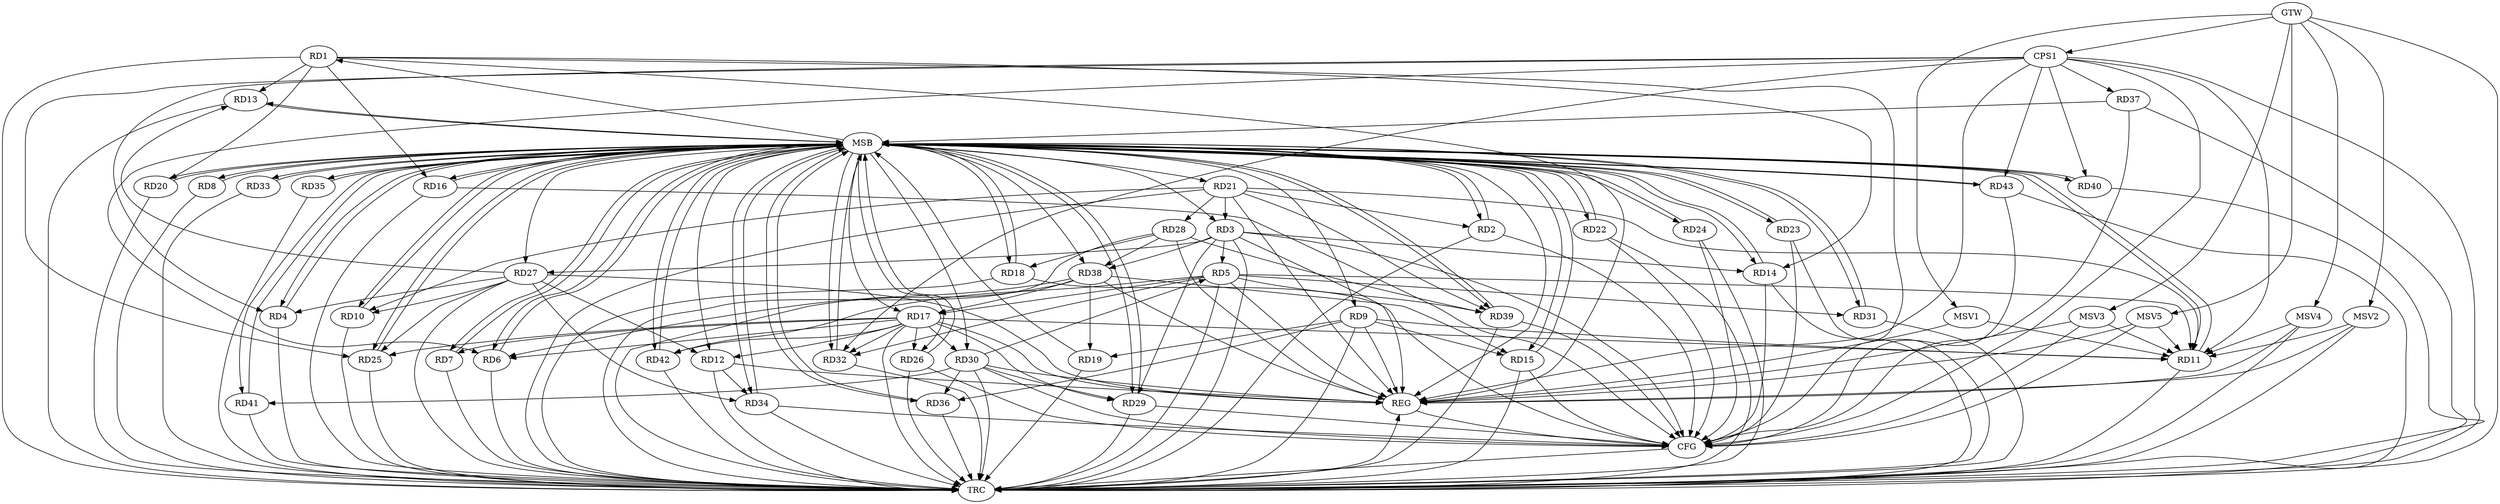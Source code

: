 strict digraph G {
  RD1 [ label="RD1" ];
  RD2 [ label="RD2" ];
  RD3 [ label="RD3" ];
  RD4 [ label="RD4" ];
  RD5 [ label="RD5" ];
  RD6 [ label="RD6" ];
  RD7 [ label="RD7" ];
  RD8 [ label="RD8" ];
  RD9 [ label="RD9" ];
  RD10 [ label="RD10" ];
  RD11 [ label="RD11" ];
  RD12 [ label="RD12" ];
  RD13 [ label="RD13" ];
  RD14 [ label="RD14" ];
  RD15 [ label="RD15" ];
  RD16 [ label="RD16" ];
  RD17 [ label="RD17" ];
  RD18 [ label="RD18" ];
  RD19 [ label="RD19" ];
  RD20 [ label="RD20" ];
  RD21 [ label="RD21" ];
  RD22 [ label="RD22" ];
  RD23 [ label="RD23" ];
  RD24 [ label="RD24" ];
  RD25 [ label="RD25" ];
  RD26 [ label="RD26" ];
  RD27 [ label="RD27" ];
  RD28 [ label="RD28" ];
  RD29 [ label="RD29" ];
  RD30 [ label="RD30" ];
  RD31 [ label="RD31" ];
  RD32 [ label="RD32" ];
  RD33 [ label="RD33" ];
  RD34 [ label="RD34" ];
  RD35 [ label="RD35" ];
  RD36 [ label="RD36" ];
  RD37 [ label="RD37" ];
  RD38 [ label="RD38" ];
  RD39 [ label="RD39" ];
  RD40 [ label="RD40" ];
  RD41 [ label="RD41" ];
  RD42 [ label="RD42" ];
  RD43 [ label="RD43" ];
  CPS1 [ label="CPS1" ];
  GTW [ label="GTW" ];
  REG [ label="REG" ];
  MSB [ label="MSB" ];
  CFG [ label="CFG" ];
  TRC [ label="TRC" ];
  MSV1 [ label="MSV1" ];
  MSV2 [ label="MSV2" ];
  MSV3 [ label="MSV3" ];
  MSV4 [ label="MSV4" ];
  MSV5 [ label="MSV5" ];
  RD1 -> RD13;
  RD1 -> RD14;
  RD1 -> RD16;
  RD1 -> RD20;
  RD21 -> RD2;
  RD3 -> RD5;
  RD3 -> RD14;
  RD21 -> RD3;
  RD3 -> RD27;
  RD3 -> RD29;
  RD3 -> RD38;
  RD27 -> RD4;
  RD5 -> RD11;
  RD5 -> RD17;
  RD30 -> RD5;
  RD5 -> RD31;
  RD5 -> RD32;
  RD5 -> RD39;
  RD5 -> RD42;
  RD17 -> RD6;
  RD38 -> RD6;
  RD17 -> RD7;
  RD9 -> RD11;
  RD9 -> RD15;
  RD9 -> RD19;
  RD9 -> RD36;
  RD21 -> RD10;
  RD27 -> RD10;
  RD17 -> RD11;
  RD21 -> RD11;
  RD17 -> RD12;
  RD27 -> RD12;
  RD12 -> RD34;
  RD27 -> RD13;
  RD38 -> RD15;
  RD17 -> RD25;
  RD17 -> RD26;
  RD17 -> RD29;
  RD17 -> RD30;
  RD17 -> RD32;
  RD38 -> RD17;
  RD17 -> RD42;
  RD28 -> RD18;
  RD38 -> RD19;
  RD21 -> RD28;
  RD21 -> RD39;
  RD27 -> RD25;
  RD27 -> RD34;
  RD28 -> RD38;
  RD28 -> RD39;
  RD30 -> RD29;
  RD30 -> RD36;
  RD30 -> RD41;
  CPS1 -> RD32;
  CPS1 -> RD11;
  CPS1 -> RD37;
  CPS1 -> RD25;
  CPS1 -> RD40;
  CPS1 -> RD43;
  CPS1 -> RD4;
  CPS1 -> RD6;
  GTW -> CPS1;
  RD1 -> REG;
  RD3 -> REG;
  RD5 -> REG;
  RD9 -> REG;
  RD12 -> REG;
  RD17 -> REG;
  RD21 -> REG;
  RD27 -> REG;
  RD28 -> REG;
  RD30 -> REG;
  RD38 -> REG;
  CPS1 -> REG;
  RD2 -> MSB;
  MSB -> RD8;
  MSB -> RD22;
  MSB -> RD30;
  MSB -> RD41;
  MSB -> REG;
  RD4 -> MSB;
  MSB -> RD7;
  MSB -> RD11;
  MSB -> RD16;
  MSB -> RD43;
  RD6 -> MSB;
  MSB -> RD23;
  MSB -> RD29;
  MSB -> RD40;
  RD7 -> MSB;
  MSB -> RD9;
  RD8 -> MSB;
  MSB -> RD2;
  MSB -> RD4;
  MSB -> RD25;
  RD10 -> MSB;
  MSB -> RD18;
  MSB -> RD21;
  MSB -> RD39;
  RD11 -> MSB;
  MSB -> RD3;
  MSB -> RD14;
  RD13 -> MSB;
  MSB -> RD33;
  RD14 -> MSB;
  MSB -> RD24;
  RD15 -> MSB;
  MSB -> RD1;
  MSB -> RD6;
  MSB -> RD26;
  RD16 -> MSB;
  MSB -> RD13;
  MSB -> RD20;
  MSB -> RD42;
  RD18 -> MSB;
  MSB -> RD32;
  MSB -> RD36;
  RD19 -> MSB;
  MSB -> RD31;
  RD20 -> MSB;
  RD22 -> MSB;
  MSB -> RD15;
  MSB -> RD38;
  RD23 -> MSB;
  RD24 -> MSB;
  MSB -> RD27;
  MSB -> RD35;
  RD25 -> MSB;
  MSB -> RD12;
  RD26 -> MSB;
  MSB -> RD34;
  RD29 -> MSB;
  RD31 -> MSB;
  RD32 -> MSB;
  RD33 -> MSB;
  RD34 -> MSB;
  RD35 -> MSB;
  RD36 -> MSB;
  MSB -> RD17;
  RD37 -> MSB;
  RD39 -> MSB;
  RD40 -> MSB;
  MSB -> RD10;
  RD41 -> MSB;
  RD42 -> MSB;
  RD43 -> MSB;
  RD18 -> CFG;
  RD3 -> CFG;
  RD22 -> CFG;
  RD37 -> CFG;
  RD29 -> CFG;
  RD14 -> CFG;
  RD16 -> CFG;
  RD23 -> CFG;
  RD26 -> CFG;
  RD30 -> CFG;
  RD24 -> CFG;
  RD1 -> CFG;
  RD15 -> CFG;
  RD43 -> CFG;
  RD39 -> CFG;
  RD2 -> CFG;
  CPS1 -> CFG;
  RD34 -> CFG;
  REG -> CFG;
  RD1 -> TRC;
  RD2 -> TRC;
  RD3 -> TRC;
  RD4 -> TRC;
  RD5 -> TRC;
  RD6 -> TRC;
  RD7 -> TRC;
  RD8 -> TRC;
  RD9 -> TRC;
  RD10 -> TRC;
  RD11 -> TRC;
  RD12 -> TRC;
  RD13 -> TRC;
  RD14 -> TRC;
  RD15 -> TRC;
  RD16 -> TRC;
  RD17 -> TRC;
  RD18 -> TRC;
  RD19 -> TRC;
  RD20 -> TRC;
  RD21 -> TRC;
  RD22 -> TRC;
  RD23 -> TRC;
  RD24 -> TRC;
  RD25 -> TRC;
  RD26 -> TRC;
  RD27 -> TRC;
  RD28 -> TRC;
  RD29 -> TRC;
  RD30 -> TRC;
  RD31 -> TRC;
  RD32 -> TRC;
  RD33 -> TRC;
  RD34 -> TRC;
  RD35 -> TRC;
  RD36 -> TRC;
  RD37 -> TRC;
  RD38 -> TRC;
  RD39 -> TRC;
  RD40 -> TRC;
  RD41 -> TRC;
  RD42 -> TRC;
  RD43 -> TRC;
  CPS1 -> TRC;
  GTW -> TRC;
  CFG -> TRC;
  TRC -> REG;
  MSV1 -> RD11;
  MSV2 -> RD11;
  MSV3 -> RD11;
  MSV4 -> RD11;
  MSV5 -> RD11;
  GTW -> MSV1;
  MSV1 -> REG;
  GTW -> MSV2;
  MSV2 -> REG;
  MSV2 -> TRC;
  GTW -> MSV3;
  MSV3 -> REG;
  MSV3 -> CFG;
  GTW -> MSV4;
  MSV4 -> REG;
  MSV4 -> TRC;
  GTW -> MSV5;
  MSV5 -> REG;
  MSV5 -> CFG;
}

